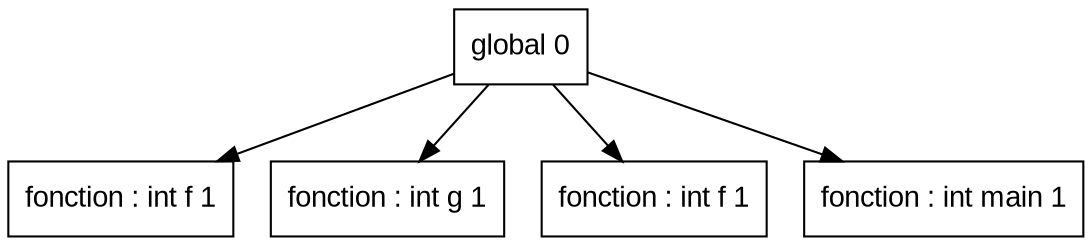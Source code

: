 digraph "tds"{

	node [fontname="Arial"];

	N1 [shape=record label="{ fonction : int f 1
	}"];

	N2 [shape=record label="{ fonction : int g 1
	}"];

	N3 [shape=record label="{ fonction : int f 1
	}"];

	N4 [shape=record label="{ fonction : int main 1
	}"];

	N0 [shape=record label="{ global 0
	}"];


	N0 -> N1; 
	N0 -> N2; 
	N0 -> N3; 
	N0 -> N4; 
}
